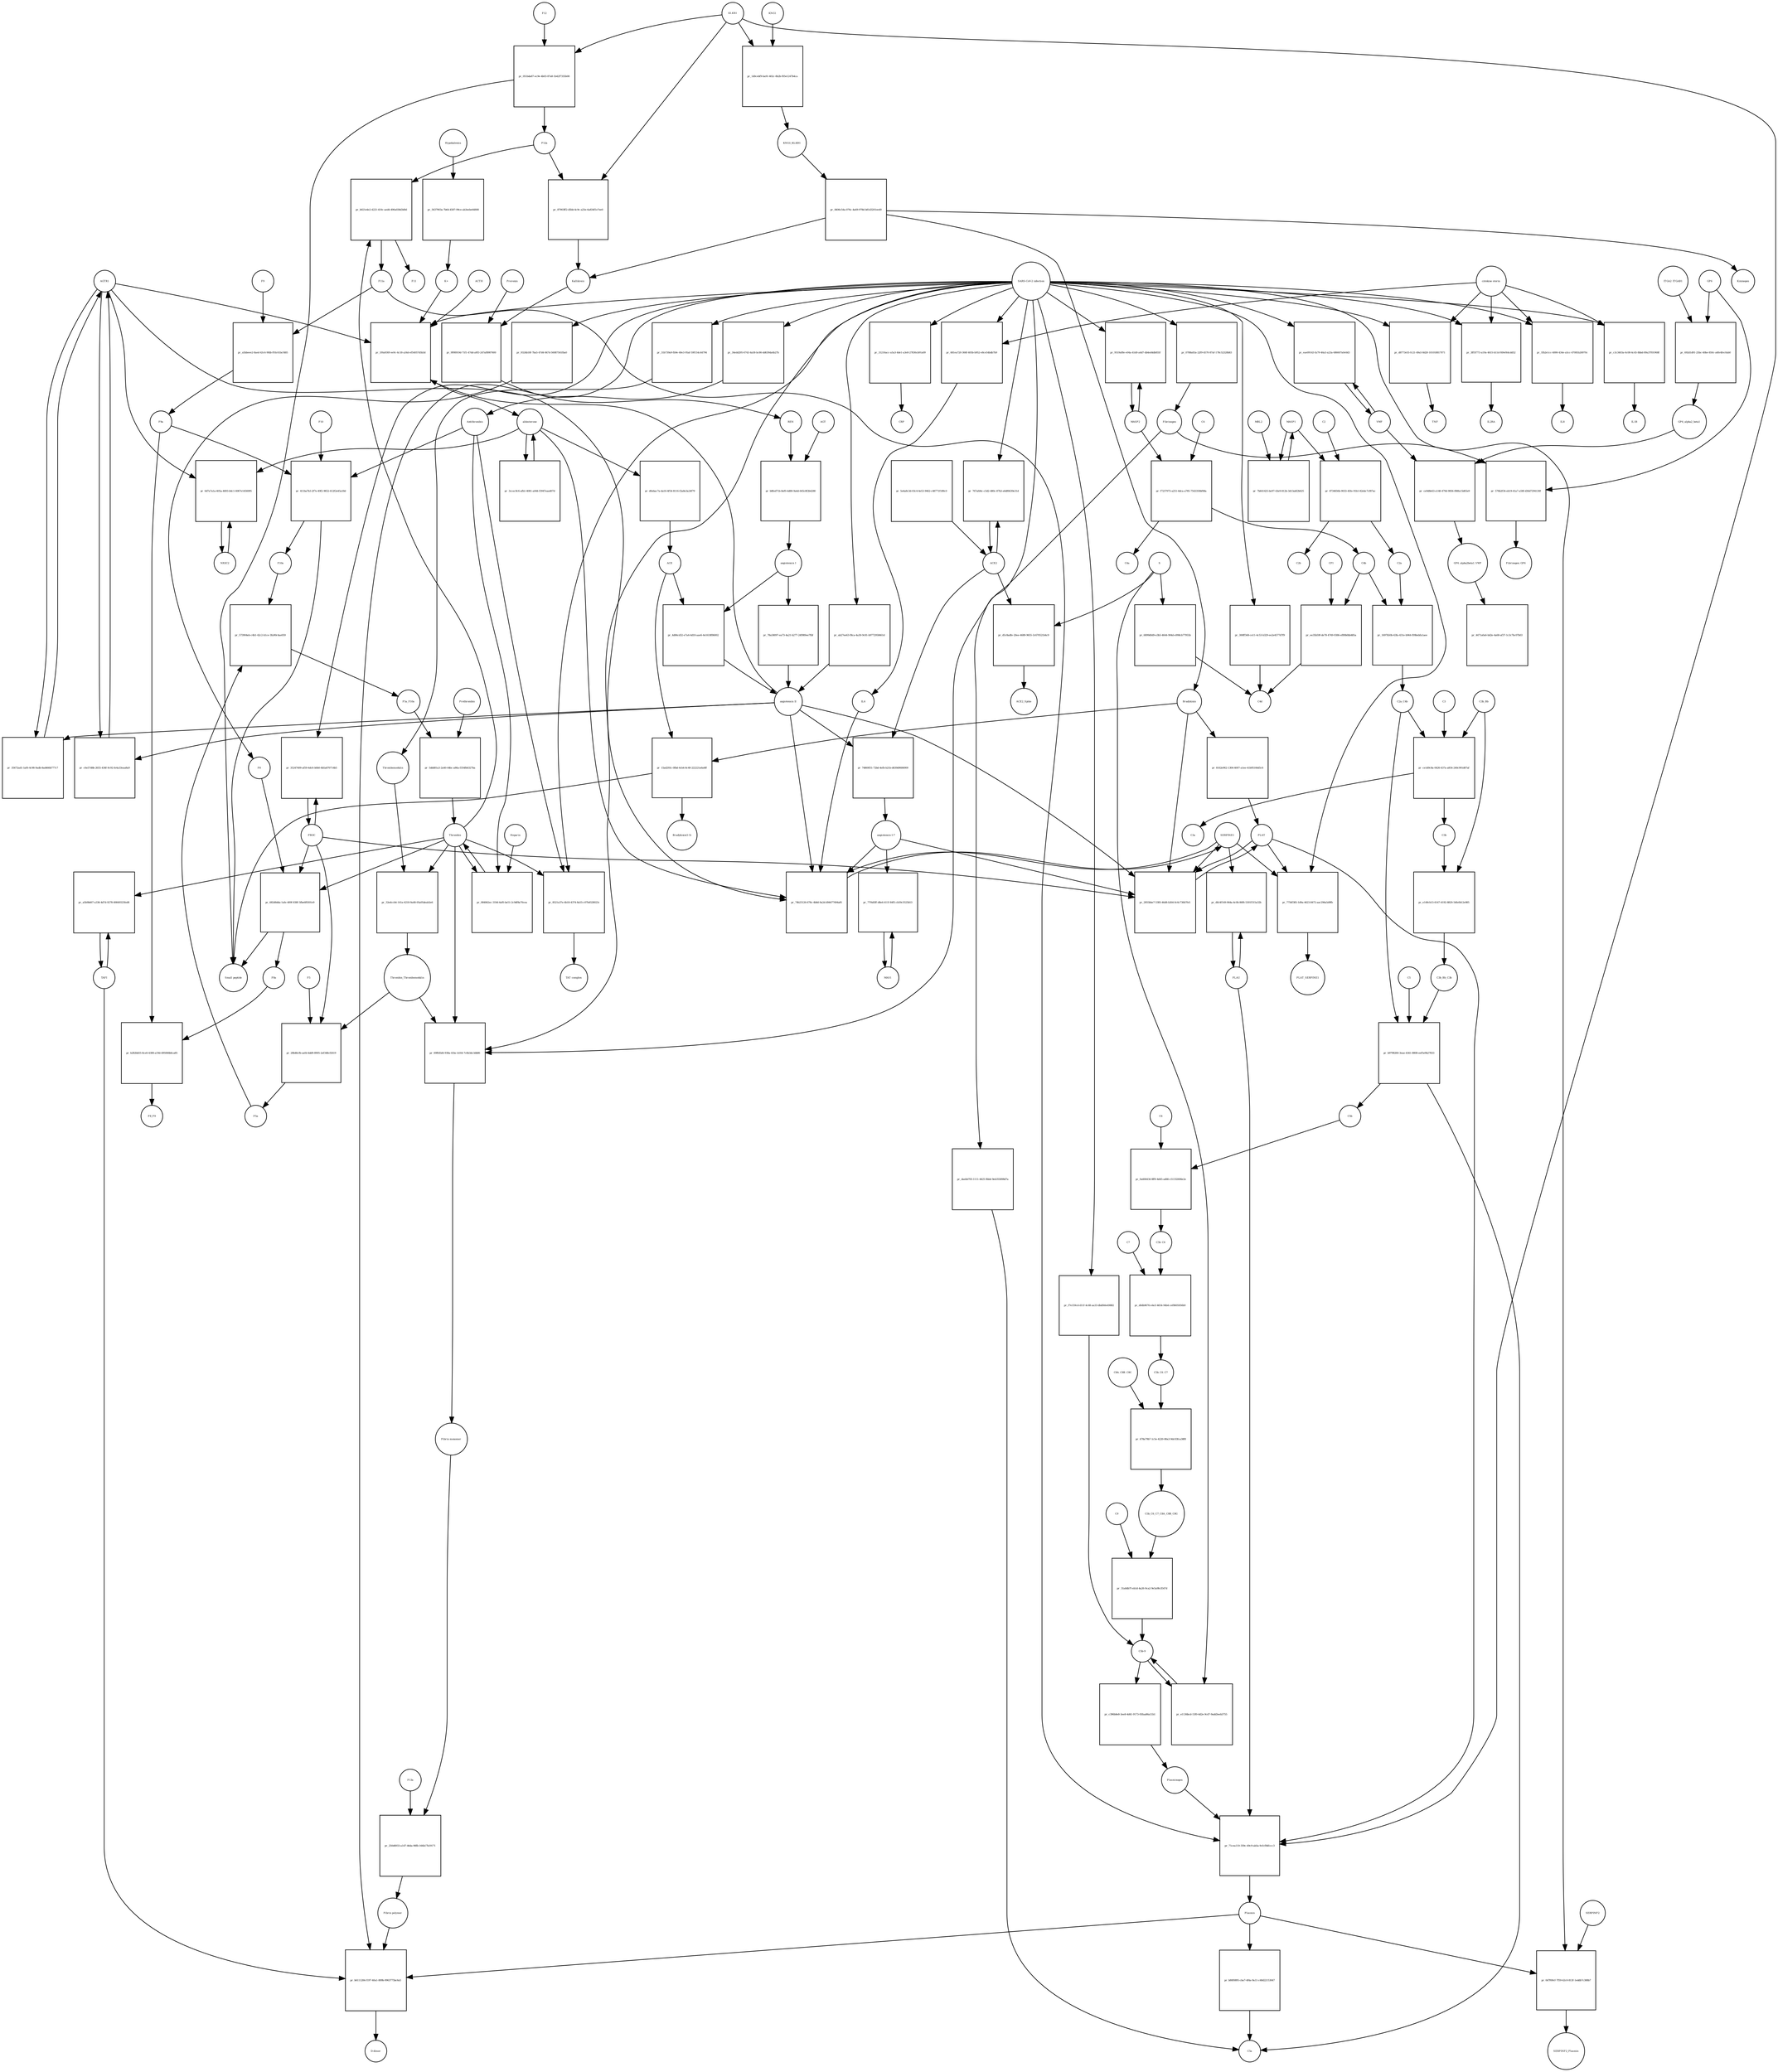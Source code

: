 strict digraph  {
F8 [annotation="urn_miriam_hgnc_3546|urn_miriam_taxonomy_9606", bipartite=0, cls=macromolecule, fontsize=4, label=F8, shape=circle];
"pr_682d8dda-1afe-409f-838f-5fbe6f8301e9" [annotation="", bipartite=1, cls=process, fontsize=4, label="pr_682d8dda-1afe-409f-838f-5fbe6f8301e9", shape=square];
"Small peptide" [annotation=urn_miriam_mesh_D010446, bipartite=0, cls=macromolecule, fontsize=4, label="Small peptide", shape=circle];
F8a [annotation="urn_miriam_hgnc.symbol_F8|urn_miriam_mesh_D015944|urn_miriam_taxonomy_9606", bipartite=0, cls=macromolecule, fontsize=4, label=F8a, shape=circle];
Thrombin [annotation="urn_miriam_hgnc_3535|urn_miriam_taxonomy_9606", bipartite=0, cls=macromolecule, fontsize=4, label=Thrombin, shape=circle];
PROC [annotation="urn_miriam_hgnc_9451|urn_miriam_taxonomy_9606", bipartite=0, cls=macromolecule, fontsize=4, label=PROC, shape=circle];
AGTR1 [annotation=urn_miriam_hgnc_336, bipartite=0, cls=macromolecule, fontsize=4, label=AGTR1, shape=circle];
"pr_35672ad1-1af0-4c98-9adb-8ad466b777c7" [annotation="", bipartite=1, cls=process, fontsize=4, label="pr_35672ad1-1af0-4c98-9adb-8ad466b777c7", shape=square];
"angiotensin II" [annotation="urn_miriam_obo.chebi_CHEBI%3A2718|urn_miriam_taxonomy_9606", bipartite=0, cls="simple chemical", fontsize=4, label="angiotensin II", shape=circle];
NR3C2 [annotation="", bipartite=0, cls=macromolecule, fontsize=4, label=NR3C2, shape=circle];
"pr_6d7a7a1a-405a-4693-b4c1-6067e1456095" [annotation="", bipartite=1, cls=process, fontsize=4, label="pr_6d7a7a1a-405a-4693-b4c1-6067e1456095", shape=square];
aldosterone [annotation="urn_miriam_obo.chebi_CHEBI%3A27584", bipartite=0, cls="simple chemical", fontsize=4, label=aldosterone, shape=circle];
"pr_3ccec9c6-afb1-4081-a044-f3947eaed07d" [annotation="", bipartite=1, cls=process, fontsize=4, label="pr_3ccec9c6-afb1-4081-a044-f3947eaed07d", shape=square];
SERPINE1 [annotation="", bipartite=0, cls=macromolecule, fontsize=4, label=SERPINE1, shape=circle];
"pr_74b25126-678c-4b8d-9a2d-d94477494af6" [annotation="", bipartite=1, cls=process, fontsize=4, label="pr_74b25126-678c-4b8d-9a2d-d94477494af6", shape=square];
"angiotensin I-7" [annotation="urn_miriam_obo.chebi_CHEBI%3A55438|urn_miriam_taxonomy_9606", bipartite=0, cls="simple chemical", fontsize=4, label="angiotensin I-7", shape=circle];
IL6 [annotation="urn_miriam_hgnc_6018|urn_miriam_taxonomy_9606", bipartite=0, cls=macromolecule, fontsize=4, label=IL6, shape=circle];
"pr_1f6a930f-ee9c-4c18-a34d-ef54057d5b3d" [annotation="", bipartite=1, cls=process, fontsize=4, label="pr_1f6a930f-ee9c-4c18-a34d-ef54057d5b3d", shape=square];
"SARS-CoV-2 infection" [annotation="urn_miriam_taxonomy_2697049|urn_miriam_mesh_D012327", bipartite=0, cls=phenotype, fontsize=4, label="SARS-CoV-2 infection", shape=circle];
"K+" [annotation="urn_miriam_obo.chebi_CHEBI%3A29103", bipartite=0, cls="simple chemical", fontsize=4, label="K+", shape=circle];
ACTH [annotation=urn_miriam_hgnc_9201, bipartite=0, cls="simple chemical", fontsize=4, label=ACTH, shape=circle];
"pr_ab27ee63-f8ca-4a30-9c81-b9772958461d" [annotation="", bipartite=1, cls=process, fontsize=4, label="pr_ab27ee63-f8ca-4a30-9c81-b9772958461d", shape=square];
Bradykinin [annotation="urn_miriam_obo.chebi_CHEBI%3A3165|urn_miriam_taxonomy_9606", bipartite=0, cls=macromolecule, fontsize=4, label=Bradykinin, shape=circle];
"pr_15ad293c-0fbd-4cb4-8c49-222221a6a4ff" [annotation="", bipartite=1, cls=process, fontsize=4, label="pr_15ad293c-0fbd-4cb4-8c49-222221a6a4ff", shape=square];
"Bradykinin(1-5)" [annotation="urn_miriam_mesh_C079000|urn_miriam_taxonomy_9606", bipartite=0, cls=macromolecule, fontsize=4, label="Bradykinin(1-5)", shape=circle];
ACE [annotation="urn_miriam_hgnc_2707|urn_miriam_taxonomy_9606", bipartite=0, cls=macromolecule, fontsize=4, label=ACE, shape=circle];
"pr_8162e962-1304-4007-a1ee-41b95166d5c6" [annotation="", bipartite=1, cls=process, fontsize=4, label="pr_8162e962-1304-4007-a1ee-41b95166d5c6", shape=square];
PLAT [annotation="urn_miriam_hgnc_9051|urn_miriam_taxonomy_9606", bipartite=0, cls=macromolecule, fontsize=4, label=PLAT, shape=circle];
"pr_c6e57d8b-2655-436f-9c92-fe4a33eaa8a9" [annotation="", bipartite=1, cls=process, fontsize=4, label="pr_c6e57d8b-2655-436f-9c92-fe4a33eaa8a9", shape=square];
MAS1 [annotation="", bipartite=0, cls=macromolecule, fontsize=4, label=MAS1, shape=circle];
"pr_77f4d5ff-d8e6-411f-84f5-cb59c5525b53" [annotation="", bipartite=1, cls=process, fontsize=4, label="pr_77f4d5ff-d8e6-411f-84f5-cb59c5525b53", shape=square];
Fibrinogen [annotation="urn_miriam_pubmed_19296670|urn_miriam_obo.go_GO%3A0005577|urn_miriam_hgnc_3661|urn_miriam_hgnc_3662|urn_miriam_hgnc_3694|urn_miriam_taxonomy_9606", bipartite=0, cls=complex, fontsize=4, label=Fibrinogen, shape=circle];
"pr_576b2f34-eb19-41a7-a58f-d36d7294130f" [annotation="", bipartite=1, cls=process, fontsize=4, label="pr_576b2f34-eb19-41a7-a58f-d36d7294130f", shape=square];
GP6 [annotation="urn_miriam_hgnc_HGNC%3A14388|urn_miriam_taxonomy_9606", bipartite=0, cls=macromolecule, fontsize=4, label=GP6, shape=circle];
Fibrinogen_GP6 [annotation="urn_miriam_pubmed_19296670|urn_miriam_obo.go_GO%3A0005577|urn_miriam_hgnc_HGNC%3A14388|urn_miriam_taxonomy_9606", bipartite=0, cls=complex, fontsize=4, label=Fibrinogen_GP6, shape=circle];
GP6_alpha2_beta1 [annotation="urn_miriam_pubmed_25051961|urn_miriam_taxonomy_10090|urn_miriam_hgnc_14338|urn_miriam_hgnc_6137|urn_miriam_hgnc_6153", bipartite=0, cls=complex, fontsize=4, label=GP6_alpha2_beta1, shape=circle];
"pr_ce9d8e63-e148-479d-9856-f88fa15d65e9" [annotation="", bipartite=1, cls=process, fontsize=4, label="pr_ce9d8e63-e148-479d-9856-f88fa15d65e9", shape=square];
VWF [annotation="urn_miriam_hgnc_12726|urn_miriam_taxonomy_9606", bipartite=0, cls=macromolecule, fontsize=4, label=VWF, shape=circle];
GP6_alpha2beta1_VWF [annotation="urn_miriam_pubmed_25051961|urn_miriam_taxonomy_10090|urn_miriam_hgnc_14338|urn_miriam_hgnc_6137|urn_miriam_hgnc_6153|urn_miriam_hgnc_12726", bipartite=0, cls=complex, fontsize=4, label=GP6_alpha2beta1_VWF, shape=circle];
"pr_692d1d91-25bc-40be-850c-a6fe4fec0ab0" [annotation="", bipartite=1, cls=process, fontsize=4, label="pr_692d1d91-25bc-40be-850c-a6fe4fec0ab0", shape=square];
ITGA2_ITGAB1 [annotation="urn_miriam_intact_EBI-16428357|urn_miriam_hgnc_6137|urn_miriam_hgnc_6153|urn_miriam_taxonomy_9606", bipartite=0, cls=complex, fontsize=4, label=ITGA2_ITGAB1, shape=circle];
"pr_4471a0a6-bd2e-4a68-af37-1c3c7bc07b03" [annotation="", bipartite=1, cls="omitted process", fontsize=4, label="pr_4471a0a6-bd2e-4a68-af37-1c3c7bc07b03", shape=square];
"Fibrin polymer" [annotation="urn_miriam_mesh_C465961|urn_miriam_taxonomy_9606", bipartite=0, cls=macromolecule, fontsize=4, label="Fibrin polymer", shape=circle];
"pr_b6111284-f197-40a1-809b-9963775bc6a5" [annotation="", bipartite=1, cls=process, fontsize=4, label="pr_b6111284-f197-40a1-809b-9963775bc6a5", shape=square];
"D-dimer" [annotation="urn_miriam_pubmed_19008457|urn_miriam_mesh_C036309|urn_miriam_taxonomy_9606", bipartite=0, cls=macromolecule, fontsize=4, label="D-dimer", shape=circle];
Plasmin [annotation="urn_miriam_hgnc.symbol_PLG|urn_miriam_mesh_D005341|urn_miriam_brenda_3.4.21.7|urn_miriam_taxonomy_9606", bipartite=0, cls=macromolecule, fontsize=4, label=Plasmin, shape=circle];
TAFI [annotation="urn_miriam_hgnc_1546|urn_miriam_taxonomy_9606", bipartite=0, cls=macromolecule, fontsize=4, label=TAFI, shape=circle];
"Fibrin monomer" [annotation="urn_miriam_mesh_C011468|urn_miriam_taxonomy_9606", bipartite=0, cls=macromolecule, fontsize=4, label="Fibrin monomer", shape=circle];
"pr_250d6933-a147-46da-98fb-166b17b19171" [annotation="", bipartite=1, cls=process, fontsize=4, label="pr_250d6933-a147-46da-98fb-166b17b19171", shape=square];
F13a [annotation="urn_miriam_hgnc.symbol_F13|urn_miriam_mesh_D026122|urn_miriam_brenda_2.3.2.13|urn_miriam_taxonomy_9606", bipartite=0, cls=macromolecule, fontsize=4, label=F13a, shape=circle];
"pr_d8773e55-fc21-49a5-8d20-101018817071" [annotation="", bipartite=1, cls=process, fontsize=4, label="pr_d8773e55-fc21-49a5-8d20-101018817071", shape=square];
TNF [annotation="urn_miriam_hgnc_11892|urn_miriam_taxonomy_9606", bipartite=0, cls=macromolecule, fontsize=4, label=TNF, shape=circle];
"cytokine storm" [annotation="urn_miriam_pubmed_2504360|urn_miriam_taxonomy_9606", bipartite=0, cls=phenotype, fontsize=4, label="cytokine storm", shape=circle];
"pr_b80f0895-cba7-4f4a-9a11-c48d22153047" [annotation="", bipartite=1, cls=process, fontsize=4, label="pr_b80f0895-cba7-4f4a-9a11-c48d22153047", shape=square];
C5a [annotation="urn_miriam_hgnc.symbol_C5|urn_miriam_mesh_D015936|urn_miriam_taxonomy_9606", bipartite=0, cls=macromolecule, fontsize=4, label=C5a, shape=circle];
"pr_c396b8e8-3ee8-4d41-9173-05faa86a11b1" [annotation="", bipartite=1, cls=process, fontsize=4, label="pr_c396b8e8-3ee8-4d41-9173-05faa86a11b1", shape=square];
Plasminogen [annotation="urn_miriam_hgnc_9071|urn_miriam_taxonomy_9606", bipartite=0, cls=macromolecule, fontsize=4, label=Plasminogen, shape=circle];
"C5b-9" [annotation="urn_miriam_obo.go_GO%3A0005579|urn_miriam_mesh_D015938|urn_miriam_mesh_D050776|urn_miriam_hgnc_1339|urn_miriam_hgnc_1346|urn_miriam_hgnc_1352|urn_miriam_hgnc_1353|urn_miriam_hgnc_1354|urn_miriam_hgnc_1358|urn_miriam_taxonomy_9606", bipartite=0, cls=complex, fontsize=4, label="C5b-9", shape=circle];
C2 [annotation="urn_miriam_hgnc_1248|urn_miriam_taxonomy_9606", bipartite=0, cls=macromolecule, fontsize=4, label=C2, shape=circle];
"pr_8734656b-9033-45fe-91b1-82ebc7cf87ac" [annotation="", bipartite=1, cls=process, fontsize=4, label="pr_8734656b-9033-45fe-91b1-82ebc7cf87ac", shape=square];
C2a [annotation="urn_miriam_hgnc.symbol_C2|urn_miriam_mesh_D050678|urn_miriam_taxonomy_9606", bipartite=0, cls=macromolecule, fontsize=4, label=C2a, shape=circle];
C2b [annotation="urn_miriam_hgnc.symbol_C2|urn_miriam_mesh_D050679|urn_miriam_taxonomy_9606", bipartite=0, cls=macromolecule, fontsize=4, label=C2b, shape=circle];
MASP1 [annotation="urn_miriam_hgnc_6901|urn_miriam_taxonomy_9606", bipartite=0, cls=macromolecule, fontsize=4, label=MASP1, shape=circle];
"pr_3ff5f773-a19a-4615-b11d-f49ef44cdd52" [annotation="", bipartite=1, cls=process, fontsize=4, label="pr_3ff5f773-a19a-4615-b11d-f49ef44cdd52", shape=square];
IL2RA [annotation="urn_miriam_hgnc_6008|urn_miriam_taxonomy_9606", bipartite=0, cls=macromolecule, fontsize=4, label=IL2RA, shape=circle];
"pr_1fb2e1cc-4006-434e-a5cc-47081b26970c" [annotation="", bipartite=1, cls=process, fontsize=4, label="pr_1fb2e1cc-4006-434e-a5cc-47081b26970c", shape=square];
IL8 [annotation="urn_miriam_hgnc_6025|urn_miriam_taxonomy_9606", bipartite=0, cls=macromolecule, fontsize=4, label=IL8, shape=circle];
"pr_daebb705-1111-4425-9bb4-9eb355898d7a" [annotation="", bipartite=1, cls=process, fontsize=4, label="pr_daebb705-1111-4425-9bb4-9eb355898d7a", shape=square];
"pr_681ea720-366f-405b-b952-e8ce54bdb7b9" [annotation="", bipartite=1, cls=process, fontsize=4, label="pr_681ea720-366f-405b-b952-e8ce54bdb7b9", shape=square];
"pr_c3c3403a-6c08-4c45-8bbd-89a37f01968f" [annotation="", bipartite=1, cls=process, fontsize=4, label="pr_c3c3403a-6c08-4c45-8bbd-89a37f01968f", shape=square];
IL1B [annotation="urn_miriam_hgnc_5992|urn_miriam_taxonomy_9606", bipartite=0, cls=macromolecule, fontsize=4, label=IL1B, shape=circle];
Prorenin [annotation="urn_miriam_hgnc_9958|urn_miriam_taxonomy_9606", bipartite=0, cls=macromolecule, fontsize=4, label=Prorenin, shape=circle];
"pr_9f98919d-71f1-47dd-a9f3-247af8987600" [annotation="", bipartite=1, cls=process, fontsize=4, label="pr_9f98919d-71f1-47dd-a9f3-247af8987600", shape=square];
REN [annotation="urn_miriam_hgnc.symbol_REN|urn_miriam_taxonomy_9606", bipartite=0, cls=macromolecule, fontsize=4, label=REN, shape=circle];
Kallikrein [annotation="urn_miriam_hgnc.symbol_KLKB1|urn_miriam_mesh_D020842|urn_miriam_brenda_3.4.21.34|urn_miriam_taxonomy_9606", bipartite=0, cls=macromolecule, fontsize=4, label=Kallikrein, shape=circle];
KLKB1 [annotation="urn_miriam_hgnc_6371|urn_miriam_taxonomy_9606", bipartite=0, cls=macromolecule, fontsize=4, label=KLKB1, shape=circle];
"pr_87903ff2-d5bb-4c9c-a25e-6a834f1e7ee0" [annotation="", bipartite=1, cls=process, fontsize=4, label="pr_87903ff2-d5bb-4c9c-a25e-6a834f1e7ee0", shape=square];
F12a [annotation="urn_miriam_hgnc.symbol_F12|urn_miriam_mesh_D015956|urn_miriam_brenda_3.4.21.38|urn_miriam_taxonomy_9606", bipartite=0, cls=macromolecule, fontsize=4, label=F12a, shape=circle];
"pr_31b739a9-fb9e-40e3-95af-59f154c44794" [annotation="", bipartite=1, cls=process, fontsize=4, label="pr_31b739a9-fb9e-40e3-95af-59f154c44794", shape=square];
Thrombomodulin [annotation="urn_miriam_hgnc_11784|urn_miriam_taxonomy_9606", bipartite=0, cls=macromolecule, fontsize=4, label=Thrombomodulin, shape=circle];
"pr_0d7f69cf-7f59-42c0-813f-1eddb7c388b7" [annotation="", bipartite=1, cls=process, fontsize=4, label="pr_0d7f69cf-7f59-42c0-813f-1eddb7c388b7", shape=square];
SERPINF2 [annotation="urn_miriam_hgnc_9075|urn_miriam_taxonomy_9606", bipartite=0, cls=macromolecule, fontsize=4, label=SERPINF2, shape=circle];
SERPINF2_Plasmin [annotation="urn_miriam_pubmed_2437112|urn_miriam_biogrid_314240|urn_miriam_hgnc_9075|urn_miriam_mesh_D005341|urn_miriam_taxonomy_9606", bipartite=0, cls=complex, fontsize=4, label=SERPINF2_Plasmin, shape=circle];
"pr_300ff568-ce11-4c53-b329-ee2e4577d7f9" [annotation="", bipartite=1, cls=process, fontsize=4, label="pr_300ff568-ce11-4c53-b329-ee2e4577d7f9", shape=square];
C4d [annotation="urn_miriam_hgnc.symbol_C4b|urn_miriam_mesh_C032261|urn_miriam_taxonomy_9606", bipartite=0, cls=macromolecule, fontsize=4, label=C4d, shape=circle];
"pr_f7e159cd-d11f-4c68-aa33-dbdf46e49882" [annotation="", bipartite=1, cls=process, fontsize=4, label="pr_f7e159cd-d11f-4c68-aa33-dbdf46e49882", shape=square];
"pr_35247409-af59-4dc6-b0b0-4b5a870714b5" [annotation="", bipartite=1, cls=process, fontsize=4, label="pr_35247409-af59-4dc6-b0b0-4b5a870714b5", shape=square];
"pr_eae09143-fa79-46a3-a23a-686607a0e0d3" [annotation="", bipartite=1, cls=process, fontsize=4, label="pr_eae09143-fa79-46a3-a23a-686607a0e0d3", shape=square];
"pr_31216acc-a5a3-4de1-a3e8-27836cb91a09" [annotation="", bipartite=1, cls=process, fontsize=4, label="pr_31216acc-a5a3-4de1-a3e8-27836cb91a09", shape=square];
CRP [annotation="urn_miriam_hgnc_2367|urn_miriam_taxonomy_9606", bipartite=0, cls=macromolecule, fontsize=4, label=CRP, shape=circle];
"pr_e1136bcd-15f0-4d2e-9cd7-9add3eeb3755" [annotation="", bipartite=1, cls=process, fontsize=4, label="pr_e1136bcd-15f0-4d2e-9cd7-9add3eeb3755", shape=square];
S [annotation="urn_miriam_uniprot_P0DTC2|urn_miriam_uniprot_P59594|urn_miriam_taxonomy_2697049", bipartite=0, cls=macromolecule, fontsize=4, label=S, shape=circle];
"pr_6899d0d9-e3b5-4644-904d-e998cb77955b" [annotation="", bipartite=1, cls=process, fontsize=4, label="pr_6899d0d9-e3b5-4644-904d-e998cb77955b", shape=square];
"pr_74869f31-72bd-4efb-b21b-d839d9684909" [annotation="", bipartite=1, cls=process, fontsize=4, label="pr_74869f31-72bd-4efb-b21b-d839d9684909", shape=square];
ACE2 [annotation="urn_miriam_hgnc_13557|urn_miriam_taxonomy_9606", bipartite=0, cls=macromolecule, fontsize=4, label=ACE2, shape=circle];
"pr_5e4a8c3d-03c4-4e53-9462-c48771f189c0" [annotation="", bipartite=1, cls=process, fontsize=4, label="pr_5e4a8c3d-03c4-4e53-9462-c48771f189c0", shape=square];
"pr_d5c8adfe-20ee-4689-9655-3c670521b4c9" [annotation="", bipartite=1, cls=process, fontsize=4, label="pr_d5c8adfe-20ee-4689-9655-3c670521b4c9", shape=square];
ACE2_Spike [annotation="urn_miriam_pdb_6CS2|urn_miriam_hgnc_13557|urn_miriam_uniprot_P0DTC2|urn_miriam_taxonomy_9606|urn_miriam_taxonomy_2697049", bipartite=0, cls=complex, fontsize=4, label=ACE2_Spike, shape=circle];
"pr_767afd4c-c5d2-480c-87b3-e6df6639e31d" [annotation="", bipartite=1, cls=process, fontsize=4, label="pr_767afd4c-c5d2-480c-87b3-e6df6639e31d", shape=square];
"pr_34edd295-6743-4a58-bc86-dd639da4b27b" [annotation="", bipartite=1, cls=process, fontsize=4, label="pr_34edd295-6743-4a58-bc86-dd639da4b27b", shape=square];
Antithrombin [annotation="urn_miriam_hgnc_775|urn_miriam_taxonomy_9606", bipartite=0, cls=macromolecule, fontsize=4, label=Antithrombin, shape=circle];
"pr_9324b18f-7ba5-47d4-847d-56087561fba0" [annotation="", bipartite=1, cls=process, fontsize=4, label="pr_9324b18f-7ba5-47d4-847d-56087561fba0", shape=square];
C4b [annotation="urn_miriam_hgnc_1324|urn_miriam_taxonomy_9606", bipartite=0, cls=macromolecule, fontsize=4, label=C4b, shape=circle];
"pr_ee35b59f-de78-4749-9386-ef89b0bb485a" [annotation="", bipartite=1, cls=process, fontsize=4, label="pr_ee35b59f-de78-4749-9386-ef89b0bb485a", shape=square];
CFI [annotation="urn_miriam_hgnc_2771|urn_miriam_taxonomy_9606", bipartite=0, cls=macromolecule, fontsize=4, label=CFI, shape=circle];
C3b [annotation="urn_miriam_hgnc.symbol_C3|urn_miriam_mesh_D003179|urn_miriam_taxonomy_9606", bipartite=0, cls=macromolecule, fontsize=4, label=C3b, shape=circle];
"pr_e149cb13-6147-4192-8820-54fe0b12e985" [annotation="", bipartite=1, cls=process, fontsize=4, label="pr_e149cb13-6147-4192-8820-54fe0b12e985", shape=square];
C3b_Bb [annotation="urn_miriam_pubmed_12440962|urn_miriam_brenda_3.4.21.47|urn_miriam_mesh_D051561|urn_miriam_mesh_D003179|urn_miriam_hgnc_1037|urn_miriam_taxonomy_9606", bipartite=0, cls=complex, fontsize=4, label=C3b_Bb, shape=circle];
C3b_Bb_C3b [annotation="urn_miriam_pubmed_12440962|urn_miriam_brenda_34.4.21.47|urn_miriam_mesh_D051566|urn_miriam_mesh_D003179|urn_miriam_hgnc_1037|urn_miriam_taxonomy_9606", bipartite=0, cls=complex, fontsize=4, label=C3b_Bb_C3b, shape=circle];
"pr_1697b50b-43fa-431e-b944-f09bebfa1aee" [annotation="", bipartite=1, cls=process, fontsize=4, label="pr_1697b50b-43fa-431e-b944-f09bebfa1aee", shape=square];
C2a_C4b [annotation="urn_miriam_mesh_D051574|urn_miriam_brenda_3.4.21.43|urn_miriam_mesh_D050678|urn_miriam_hgnc_1324|urn_miriam_taxonomy_9606", bipartite=0, cls=complex, fontsize=4, label=C2a_C4b, shape=circle];
C4 [annotation="urn_miriam_mesh_D00318|urn_miriam_taxonomy_9606", bipartite=0, cls=macromolecule, fontsize=4, label=C4, shape=circle];
"pr_f7237973-a251-4dca-a785-7543350bf08a" [annotation="", bipartite=1, cls=process, fontsize=4, label="pr_f7237973-a251-4dca-a785-7543350bf08a", shape=square];
C4a [annotation="urn_miriam_hgnc_1323|urn_miriam_taxonomy_9606", bipartite=0, cls=macromolecule, fontsize=4, label=C4a, shape=circle];
MASP2 [annotation="urn_miriam_hgnc_6902|urn_miriam_taxonomy_9606", bipartite=0, cls=macromolecule, fontsize=4, label=MASP2, shape=circle];
"pr_7b641425-be97-43e9-812b-3d13abf2b025" [annotation="", bipartite=1, cls=process, fontsize=4, label="pr_7b641425-be97-43e9-812b-3d13abf2b025", shape=square];
MBL2 [annotation="urn_miriam_hgnc_6902|urn_miriam_taxonomy_9606", bipartite=0, cls=macromolecule, fontsize=4, label=MBL2, shape=circle];
"pr_9519af8e-e04a-41d0-a4d7-db4ed4db855f" [annotation="", bipartite=1, cls=process, fontsize=4, label="pr_9519af8e-e04a-41d0-a4d7-db4ed4db855f", shape=square];
PLAU [annotation="urn_miriam_hgnc_9052|urn_miriam_taxonomy_9606", bipartite=0, cls=macromolecule, fontsize=4, label=PLAU, shape=circle];
"pr_db14f149-964a-4c0b-86f6-5301f315a32b" [annotation="", bipartite=1, cls=process, fontsize=4, label="pr_db14f149-964a-4c0b-86f6-5301f315a32b", shape=square];
C5b_C6_C7_C8A_C8B_C8G [annotation="urn_miriam_pubmed_28630159|urn_miriam_mesh_C042295|urn_miriam_mesh_D050776|urn_miriam_hgnc_1339|urn_miriam_hgnc_1352|urn_miriam_hgnc_1353|urn_miriam_hgnc_1354|urn_miriam_taxonomy_9606", bipartite=0, cls=complex, fontsize=4, label=C5b_C6_C7_C8A_C8B_C8G, shape=circle];
"pr_31a8db7f-eb1d-4a26-9ca2-9e5a9fe3547d" [annotation="", bipartite=1, cls=process, fontsize=4, label="pr_31a8db7f-eb1d-4a26-9ca2-9e5a9fe3547d", shape=square];
C9 [annotation="urn_miriam_hgnc_1358|urn_miriam_taxonomy_9606", bipartite=0, cls=macromolecule, fontsize=4, label=C9, shape=circle];
C5b_C6_C7 [annotation="urn_miriam_pubmed_28630159|urn_miriam_mesh_C037453|urn_miriam_mesh_D050776|urn_miriam_hgnc_1339|urn_miriam_hgnc_1346|urn_miriam_taxonomy_9606", bipartite=0, cls=complex, fontsize=4, label=C5b_C6_C7, shape=circle];
"pr_478a79b7-1c5e-4220-80a3-9dc03fca38f8" [annotation="", bipartite=1, cls=process, fontsize=4, label="pr_478a79b7-1c5e-4220-80a3-9dc03fca38f8", shape=square];
C8A_C8B_C8G [annotation="urn_miriam_mesh_D003185|urn_miriam_hgnc_1353|urn_miriam_hgnc_1352|urn_miriam_hgnc_1354|urn_miriam_taxonomy_9606", bipartite=0, cls=complex, fontsize=4, label=C8A_C8B_C8G, shape=circle];
C5b_C6 [annotation="urn_miriam_mesh_C050974|urn_miriam_mesh_D050776|urn_miriam_hgnc_1339|urn_miriam_taxonomy_9606", bipartite=0, cls=complex, fontsize=4, label=C5b_C6, shape=circle];
"pr_d0db9676-e4e3-4654-94b4-cef8605056b9" [annotation="", bipartite=1, cls=process, fontsize=4, label="pr_d0db9676-e4e3-4654-94b4-cef8605056b9", shape=square];
C7 [annotation="urn_miriam_hgnc_HGNC%3A1346|urn_miriam_taxonomy_9606", bipartite=0, cls=macromolecule, fontsize=4, label=C7, shape=circle];
C5b [annotation="urn_miriam_hgnc.symbol_C5|urn_miriam_mesh_D050776|urn_miriam_taxonomy_9606", bipartite=0, cls=macromolecule, fontsize=4, label=C5b, shape=circle];
"pr_0a606434-8ff0-4d45-ad66-c51332606e2e" [annotation="", bipartite=1, cls=process, fontsize=4, label="pr_0a606434-8ff0-4d45-ad66-c51332606e2e", shape=square];
C6 [annotation="urn_miriam_hgnc_1339|urn_miriam_taxonomy_9606", bipartite=0, cls=macromolecule, fontsize=4, label=C6, shape=circle];
C5 [annotation="urn_miriam_hgnc_1331|urn_miriam_taxonomy_9606", bipartite=0, cls=macromolecule, fontsize=4, label=C5, shape=circle];
"pr_b9798260-3eae-4341-8808-eef5e9b27833" [annotation="", bipartite=1, cls=process, fontsize=4, label="pr_b9798260-3eae-4341-8808-eef5e9b27833", shape=square];
C3 [annotation="urn_miriam_hgnc_1318|urn_miriam_taxonomy_9606", bipartite=0, cls=macromolecule, fontsize=4, label=C3, shape=circle];
"pr_ce1d9c8a-0426-437a-a854-240c901d87af" [annotation="", bipartite=1, cls=process, fontsize=4, label="pr_ce1d9c8a-0426-437a-a854-240c901d87af", shape=square];
C3a [annotation="urn_miriam_hgnc.symbol_C3|urn_miriam_mesh_D015926|urn_miriam_taxonomy_9606", bipartite=0, cls=macromolecule, fontsize=4, label=C3a, shape=circle];
"pr_32edccb4-141a-4218-9a48-05a05deab2e6" [annotation="", bipartite=1, cls=process, fontsize=4, label="pr_32edccb4-141a-4218-9a48-05a05deab2e6", shape=square];
Thrombin_Thrombomodulin [annotation="urn_miriam_pubmed_6282863|urn_miriam_taxonomy_9986|urn_miriam_biogrid_283352|urn_miriam_mesh_D013917|urn_miriam_hgnc_11784", bipartite=0, cls=complex, fontsize=4, label=Thrombin_Thrombomodulin, shape=circle];
"pr_69ffd5d4-938a-41bc-b164-7c6b3dc3db86" [annotation="", bipartite=1, cls=process, fontsize=4, label="pr_69ffd5d4-938a-41bc-b164-7c6b3dc3db86", shape=square];
KNG1_KLKB1 [annotation="urn_miriam_pubmed_17598838|urn_miriam_intact_EBI-10087151|urn_miriam_hgnc_6371|urn_miriam_hgnc_6383|urn_miriam_taxonomy_9606", bipartite=0, cls=complex, fontsize=4, label=KNG1_KLKB1, shape=circle];
"pr_8406c54a-076c-4a69-978d-b81d3201ee49" [annotation="", bipartite=1, cls=process, fontsize=4, label="pr_8406c54a-076c-4a69-978d-b81d3201ee49", shape=square];
Kininogen [annotation="urn_miriam_hgnc.symbol_KNG1|urn_miriam_mesh_D019679|urn_miriam_taxonomy_9606", bipartite=0, cls=macromolecule, fontsize=4, label=Kininogen, shape=circle];
"pr_0788a83a-22f9-4570-87af-178c52328b83" [annotation="", bipartite=1, cls=process, fontsize=4, label="pr_0788a83a-22f9-4570-87af-178c52328b83", shape=square];
"angiotensin I" [annotation="urn_miriam_obo.chebi_CHEBI%3A2718|urn_miriam_taxonomy_9606", bipartite=0, cls="simple chemical", fontsize=4, label="angiotensin I", shape=circle];
"pr_78a58097-ea73-4a21-b277-24f989ee7fbf" [annotation="", bipartite=1, cls=process, fontsize=4, label="pr_78a58097-ea73-4a21-b277-24f989ee7fbf", shape=square];
"pr_7756f385-1d9a-4623-8472-aac296a5d9fb" [annotation="", bipartite=1, cls=process, fontsize=4, label="pr_7756f385-1d9a-4623-8472-aac296a5d9fb", shape=square];
PLAT_SERPINE1 [annotation="urn_miriam_pubmed_22449964|urn_miriam_intact_EBI-7800882|urn_miriam_hgnc_9051|urn_miriam_hgnc_8593|urn_miriam_taxonomy_9606", bipartite=0, cls=complex, fontsize=4, label=PLAT_SERPINE1, shape=circle];
"pr_a5b9b667-a336-4d7d-9278-49849325fed8" [annotation="", bipartite=1, cls=process, fontsize=4, label="pr_a5b9b667-a336-4d7d-9278-49849325fed8", shape=square];
"pr_2855bbe7-5385-46d8-b264-0c6c736b7fe5" [annotation="", bipartite=1, cls=process, fontsize=4, label="pr_2855bbe7-5385-46d8-b264-0c6c736b7fe5", shape=square];
"pr_8521a37e-4b18-4374-8a55-c07b4528023c" [annotation="", bipartite=1, cls=process, fontsize=4, label="pr_8521a37e-4b18-4374-8a55-c07b4528023c", shape=square];
"TAT complex" [annotation="urn_miriam_pubmed_22930518|urn_miriam_mesh_C046193|urn_miriam_mesh_D013917|urn_miriam_hgnc_775|urn_miriam_taxonomy_9606", bipartite=0, cls=complex, fontsize=4, label="TAT complex", shape=circle];
"pr_71cea110-359c-49c9-ab5a-9cfcf84fccc3" [annotation="", bipartite=1, cls=process, fontsize=4, label="pr_71cea110-359c-49c9-ab5a-9cfcf84fccc3", shape=square];
F11a [annotation="urn_miriam_hgnc.symbol_F11|urn_miriam_mesh_D015945|urn_miriam_brenda_3.4.21.27|urn_miriam_taxonomy_9606", bipartite=0, cls=macromolecule, fontsize=4, label=F11a, shape=circle];
"pr_084842ec-319d-4af0-be51-2c9df8a70cea" [annotation="", bipartite=1, cls=process, fontsize=4, label="pr_084842ec-319d-4af0-be51-2c9df8a70cea", shape=square];
Heparin [annotation="urn_miriam_pubmed_708377|urn_miriam_obo.chebi_CHEBI%3A28304|urn_miriam_taxonomy_9606", bipartite=0, cls="simple chemical", fontsize=4, label=Heparin, shape=circle];
Prothrombin [annotation="urn_miriam_hgnc_3535|urn_miriam_taxonomy_9606", bipartite=0, cls=macromolecule, fontsize=4, label=Prothrombin, shape=circle];
"pr_5ddd81a3-2a40-44bc-a86a-f354fb6327ba" [annotation="", bipartite=1, cls=process, fontsize=4, label="pr_5ddd81a3-2a40-44bc-a86a-f354fb6327ba", shape=square];
F5a_F10a [annotation="urn_miriam_pubmed_2303476|urn_miriam_mesh_C022475|urn_miriam_mesh_D15943|urn_miriam_mesh_D015951|urn_miriam_taxonomy_9606", bipartite=0, cls=complex, fontsize=4, label=F5a_F10a, shape=circle];
F10a [annotation="urn_miriam_hgnc.symbol_F10|urn_miriam_mesh_D015951|urn_miriam_brenda_3.4.21.6|urn_miriam_taxonomy_9606", bipartite=0, cls=macromolecule, fontsize=4, label=F10a, shape=circle];
"pr_573904eb-c4b1-42c2-b1ce-3fa90c4ae059" [annotation="", bipartite=1, cls=process, fontsize=4, label="pr_573904eb-c4b1-42c2-b1ce-3fa90c4ae059", shape=square];
F5a [annotation="urn_miriam_hgnc.symbol_F5|urn_miriam_mesh_D015943|urn_miriam_taxonomy_9606", bipartite=0, cls=macromolecule, fontsize=4, label=F5a, shape=circle];
F5 [annotation="urn_miriam_hgnc_3541|urn_miriam_taxonomy_9606", bipartite=0, cls=macromolecule, fontsize=4, label=F5, shape=circle];
"pr_28b46cfb-aefd-4dd9-8905-2ef348cf2619" [annotation="", bipartite=1, cls=process, fontsize=4, label="pr_28b46cfb-aefd-4dd9-8905-2ef348cf2619", shape=square];
F9a [annotation="urn_miriam_hgnc.symbol_F9|urn_miriam_mesh_D015949|urn_miriam_taxonomy_9606", bipartite=0, cls=macromolecule, fontsize=4, label=F9a, shape=circle];
"pr_b282bb55-8ce6-4308-a19d-495066b6ca85" [annotation="", bipartite=1, cls=process, fontsize=4, label="pr_b282bb55-8ce6-4308-a19d-495066b6ca85", shape=square];
F8_F9 [annotation="urn_miriam_pubmed_22471307|urn_miriam_hgnc_3546|urn_miriam_hgnc_35531|urn_miriam_intact_EBI-11621595|urn_miriam_taxonomy_9606", bipartite=0, cls=complex, fontsize=4, label=F8_F9, shape=circle];
F9 [annotation="urn_miriam_hgnc_35531|urn_miriam_taxonomy_9606", bipartite=0, cls=macromolecule, fontsize=4, label=F9, shape=circle];
"pr_a5bbeee2-8aed-43c4-9fdb-f93c61bcf485" [annotation="", bipartite=1, cls=process, fontsize=4, label="pr_a5bbeee2-8aed-43c4-9fdb-f93c61bcf485", shape=square];
"pr_1d0cebf9-ba91-402c-8b2b-f05e1247b4ca" [annotation="", bipartite=1, cls=process, fontsize=4, label="pr_1d0cebf9-ba91-402c-8b2b-f05e1247b4ca", shape=square];
KNG1 [annotation="urn_miriam_hgnc.symbol_6383|urn_miriam_taxonomy_9606", bipartite=0, cls=macromolecule, fontsize=4, label=KNG1, shape=circle];
"pr_b021e4e2-4221-410c-aed4-490a038d3d0d" [annotation="", bipartite=1, cls=process, fontsize=4, label="pr_b021e4e2-4221-410c-aed4-490a038d3d0d", shape=square];
F11 [annotation="urn_miriam_hgnc_3529|urn_miriam_taxonomy_9606", bipartite=0, cls=macromolecule, fontsize=4, label=F11, shape=circle];
F12 [annotation="urn_miriam_hgnc_3530|urn_miriam_taxonomy_9606", bipartite=0, cls=macromolecule, fontsize=4, label=F12, shape=circle];
"pr_051bda87-ec9e-4b03-87a8-1b42f7355b08" [annotation="", bipartite=1, cls=process, fontsize=4, label="pr_051bda87-ec9e-4b03-87a8-1b42f7355b08", shape=square];
"pr_4d84cd32-e7a4-4d18-aae6-4e1618f86002" [annotation="", bipartite=1, cls=process, fontsize=4, label="pr_4d84cd32-e7a4-4d18-aae6-4e1618f86002", shape=square];
F10 [annotation="urn_miriam_hgnc_3528|urn_miriam_taxonomy_9606", bipartite=0, cls=macromolecule, fontsize=4, label=F10, shape=circle];
"pr_411ba7b3-2f7e-49f2-9652-612f2e45a18d" [annotation="", bipartite=1, cls=process, fontsize=4, label="pr_411ba7b3-2f7e-49f2-9652-612f2e45a18d", shape=square];
AGT [annotation="urn_miriam_hgnc_333|urn_miriam_taxonomy_9606", bipartite=0, cls=macromolecule, fontsize=4, label=AGT, shape=circle];
"pr_b8fed71b-8ef0-4d80-9a4d-645c8f2b4280" [annotation="", bipartite=1, cls=process, fontsize=4, label="pr_b8fed71b-8ef0-4d80-9a4d-645c8f2b4280", shape=square];
"pr_d0ebac7a-da16-4f54-8116-f2a8e3a24f79" [annotation="", bipartite=1, cls=process, fontsize=4, label="pr_d0ebac7a-da16-4f54-8116-f2a8e3a24f79", shape=square];
"pr_5637903a-7b64-4587-99ce-ab3eebe64808" [annotation="", bipartite=1, cls=process, fontsize=4, label="pr_5637903a-7b64-4587-99ce-ab3eebe64808", shape=square];
Hypokalemia [annotation="urn_miriam_mesh_D007008|urn_miriam_taxonomy_9606", bipartite=0, cls=phenotype, fontsize=4, label=Hypokalemia, shape=circle];
F8 -> "pr_682d8dda-1afe-409f-838f-5fbe6f8301e9"  [annotation="", interaction_type=consumption];
"pr_682d8dda-1afe-409f-838f-5fbe6f8301e9" -> "Small peptide"  [annotation="", interaction_type=production];
"pr_682d8dda-1afe-409f-838f-5fbe6f8301e9" -> F8a  [annotation="", interaction_type=production];
F8a -> "pr_b282bb55-8ce6-4308-a19d-495066b6ca85"  [annotation="", interaction_type=consumption];
Thrombin -> "pr_682d8dda-1afe-409f-838f-5fbe6f8301e9"  [annotation="urn_miriam_pubmed_15746105|urn_miriam_taxonomy_9606", interaction_type=catalysis];
Thrombin -> "pr_32edccb4-141a-4218-9a48-05a05deab2e6"  [annotation="", interaction_type=consumption];
Thrombin -> "pr_69ffd5d4-938a-41bc-b164-7c6b3dc3db86"  [annotation="urn_miriam_pubmed_6282863|urn_miriam_pubmed_28228446|urn_miriam_pubmed_2117226|urn_miriam_taxonomy_9606", interaction_type=catalysis];
Thrombin -> "pr_a5b9b667-a336-4d7d-9278-49849325fed8"  [annotation="urn_miriam_pubmed_23809134|urn_miriam_taxonomy_9823", interaction_type=catalysis];
Thrombin -> "pr_8521a37e-4b18-4374-8a55-c07b4528023c"  [annotation="", interaction_type=consumption];
Thrombin -> "pr_084842ec-319d-4af0-be51-2c9df8a70cea"  [annotation="", interaction_type=consumption];
Thrombin -> "pr_b021e4e2-4221-410c-aed4-490a038d3d0d"  [annotation="urn_miriam_pubmed_21304106|urn_miriam_pubmed_8631976|urn_miriam_taxonomy_9606", interaction_type=catalysis];
PROC -> "pr_682d8dda-1afe-409f-838f-5fbe6f8301e9"  [annotation="urn_miriam_pubmed_15746105|urn_miriam_taxonomy_9606", interaction_type=inhibition];
PROC -> "pr_35247409-af59-4dc6-b0b0-4b5a870714b5"  [annotation="", interaction_type=consumption];
PROC -> "pr_2855bbe7-5385-46d8-b264-0c6c736b7fe5"  [annotation="urn_miriam_pubmed_10373228|urn_miriam_pubmed_3124286|urn_miriam_taxonomy_9606|urn_miriam_pubmed_12091055|urn_miriam_pubmed_3096399", interaction_type=inhibition];
PROC -> "pr_28b46cfb-aefd-4dd9-8905-2ef348cf2619"  [annotation="urn_miriam_pubmed_6282863|urn_miriam_pubmed_6572921|urn_miriam_pubmed_2322551|urn_miriam_taxonomy_9606", interaction_type=inhibition];
AGTR1 -> "pr_35672ad1-1af0-4c98-9adb-8ad466b777c7"  [annotation="", interaction_type=consumption];
AGTR1 -> "pr_6d7a7a1a-405a-4693-b4c1-6067e1456095"  [annotation="urn_miriam_pubmed_21349712|urn_miriam_taxonomy_10116|urn_miriam_pubmed_7045029|urn_miriam_taxonomy_10090", interaction_type=catalysis];
AGTR1 -> "pr_74b25126-678c-4b8d-9a2d-d94477494af6"  [annotation="urn_miriam_pubmed_2091055|urn_miriam_taxonomy_9606|urn_miriam_pubmed_8034668|urn_miriam_pubmed_20591974|urn_miriam_pubmed_11983698", interaction_type=catalysis];
AGTR1 -> "pr_1f6a930f-ee9c-4c18-a34d-ef54057d5b3d"  [annotation="urn_miriam_pubmed_8404594|urn_miriam_taxonomy_9606|urn_miriam_pubmed_173529|urn_miriam_taxonomy_9615|urn_miriam_pubmed_32565254", interaction_type=catalysis];
AGTR1 -> "pr_c6e57d8b-2655-436f-9c92-fe4a33eaa8a9"  [annotation="", interaction_type=consumption];
"pr_35672ad1-1af0-4c98-9adb-8ad466b777c7" -> AGTR1  [annotation="", interaction_type=production];
"angiotensin II" -> "pr_35672ad1-1af0-4c98-9adb-8ad466b777c7"  [annotation="", interaction_type=stimulation];
"angiotensin II" -> "pr_74b25126-678c-4b8d-9a2d-d94477494af6"  [annotation="urn_miriam_pubmed_2091055|urn_miriam_taxonomy_9606|urn_miriam_pubmed_8034668|urn_miriam_pubmed_20591974|urn_miriam_pubmed_11983698", interaction_type=catalysis];
"angiotensin II" -> "pr_1f6a930f-ee9c-4c18-a34d-ef54057d5b3d"  [annotation="urn_miriam_pubmed_8404594|urn_miriam_taxonomy_9606|urn_miriam_pubmed_173529|urn_miriam_taxonomy_9615|urn_miriam_pubmed_32565254", interaction_type=catalysis];
"angiotensin II" -> "pr_c6e57d8b-2655-436f-9c92-fe4a33eaa8a9"  [annotation="urn_miriam_pubmed_8158359|urn_miriam_taxonomy_9606", interaction_type=stimulation];
"angiotensin II" -> "pr_74869f31-72bd-4efb-b21b-d839d9684909"  [annotation="", interaction_type=consumption];
"angiotensin II" -> "pr_2855bbe7-5385-46d8-b264-0c6c736b7fe5"  [annotation="urn_miriam_pubmed_10373228|urn_miriam_pubmed_3124286|urn_miriam_taxonomy_9606|urn_miriam_pubmed_12091055|urn_miriam_pubmed_3096399", interaction_type=catalysis];
NR3C2 -> "pr_6d7a7a1a-405a-4693-b4c1-6067e1456095"  [annotation="", interaction_type=consumption];
"pr_6d7a7a1a-405a-4693-b4c1-6067e1456095" -> NR3C2  [annotation="", interaction_type=production];
aldosterone -> "pr_6d7a7a1a-405a-4693-b4c1-6067e1456095"  [annotation="urn_miriam_pubmed_21349712|urn_miriam_taxonomy_10116|urn_miriam_pubmed_7045029|urn_miriam_taxonomy_10090", interaction_type=stimulation];
aldosterone -> "pr_3ccec9c6-afb1-4081-a044-f3947eaed07d"  [annotation="", interaction_type=consumption];
aldosterone -> "pr_74b25126-678c-4b8d-9a2d-d94477494af6"  [annotation="urn_miriam_pubmed_2091055|urn_miriam_taxonomy_9606|urn_miriam_pubmed_8034668|urn_miriam_pubmed_20591974|urn_miriam_pubmed_11983698", interaction_type=catalysis];
aldosterone -> "pr_d0ebac7a-da16-4f54-8116-f2a8e3a24f79"  [annotation="urn_miriam_pubmed_5932931|urn_miriam_taxonomy_10116", interaction_type=catalysis];
"pr_3ccec9c6-afb1-4081-a044-f3947eaed07d" -> aldosterone  [annotation="", interaction_type=production];
SERPINE1 -> "pr_74b25126-678c-4b8d-9a2d-d94477494af6"  [annotation="", interaction_type=consumption];
SERPINE1 -> "pr_db14f149-964a-4c0b-86f6-5301f315a32b"  [annotation="urn_miriam_pubmed_21199867|urn_miriam_taxonomy_9606", interaction_type=inhibition];
SERPINE1 -> "pr_7756f385-1d9a-4623-8472-aac296a5d9fb"  [annotation="", interaction_type=consumption];
SERPINE1 -> "pr_2855bbe7-5385-46d8-b264-0c6c736b7fe5"  [annotation="urn_miriam_pubmed_10373228|urn_miriam_pubmed_3124286|urn_miriam_taxonomy_9606|urn_miriam_pubmed_12091055|urn_miriam_pubmed_3096399", interaction_type=inhibition];
"pr_74b25126-678c-4b8d-9a2d-d94477494af6" -> SERPINE1  [annotation="", interaction_type=production];
"angiotensin I-7" -> "pr_74b25126-678c-4b8d-9a2d-d94477494af6"  [annotation="urn_miriam_pubmed_2091055|urn_miriam_taxonomy_9606|urn_miriam_pubmed_8034668|urn_miriam_pubmed_20591974|urn_miriam_pubmed_11983698", interaction_type=inhibition];
"angiotensin I-7" -> "pr_77f4d5ff-d8e6-411f-84f5-cb59c5525b53"  [annotation="urn_miriam_pubmed_18026570|urn_miriam_taxonomy_10090", interaction_type=stimulation];
"angiotensin I-7" -> "pr_2855bbe7-5385-46d8-b264-0c6c736b7fe5"  [annotation="urn_miriam_pubmed_10373228|urn_miriam_pubmed_3124286|urn_miriam_taxonomy_9606|urn_miriam_pubmed_12091055|urn_miriam_pubmed_3096399", interaction_type=inhibition];
IL6 -> "pr_74b25126-678c-4b8d-9a2d-d94477494af6"  [annotation="urn_miriam_pubmed_2091055|urn_miriam_taxonomy_9606|urn_miriam_pubmed_8034668|urn_miriam_pubmed_20591974|urn_miriam_pubmed_11983698", interaction_type=catalysis];
"pr_1f6a930f-ee9c-4c18-a34d-ef54057d5b3d" -> aldosterone  [annotation="", interaction_type=production];
"SARS-CoV-2 infection" -> "pr_1f6a930f-ee9c-4c18-a34d-ef54057d5b3d"  [annotation="urn_miriam_pubmed_8404594|urn_miriam_taxonomy_9606|urn_miriam_pubmed_173529|urn_miriam_taxonomy_9615|urn_miriam_pubmed_32565254", interaction_type="necessary stimulation"];
"SARS-CoV-2 infection" -> "pr_ab27ee63-f8ca-4a30-9c81-b9772958461d"  [annotation="urn_miriam_pubmed_32048163|urn_miriam_taxonomy_9606", interaction_type=catalysis];
"SARS-CoV-2 infection" -> "pr_b6111284-f197-40a1-809b-9963775bc6a5"  [annotation="urn_miriam_pubmed_29096812|urn_miriam_pubmed_10574983|urn_miriam_pubmed_32172226|urn_miriam_taxonomy_9606", interaction_type="necessary stimulation"];
"SARS-CoV-2 infection" -> "pr_d8773e55-fc21-49a5-8d20-101018817071"  [annotation="urn_miriam_pubmed_32504360|urn_miriam_taxonomy_9606", interaction_type=stimulation];
"SARS-CoV-2 infection" -> "pr_3ff5f773-a19a-4615-b11d-f49ef44cdd52"  [annotation="urn_miriam_pubmed_32286245|urn_miriam_taxonomy_9606", interaction_type=stimulation];
"SARS-CoV-2 infection" -> "pr_1fb2e1cc-4006-434e-a5cc-47081b26970c"  [annotation="urn_miriam_pubmed_32286245|urn_miriam_taxonomy_9606", interaction_type=stimulation];
"SARS-CoV-2 infection" -> "pr_daebb705-1111-4425-9bb4-9eb355898d7a"  [annotation="urn_miriam_pmc_PMC7260598|urn_miriam_taxonomy_9606", interaction_type="necessary stimulation"];
"SARS-CoV-2 infection" -> "pr_681ea720-366f-405b-b952-e8ce54bdb7b9"  [annotation="urn_miriam_pubmed_32286245|urn_miriam_taxonomy_9606", interaction_type=stimulation];
"SARS-CoV-2 infection" -> "pr_c3c3403a-6c08-4c45-8bbd-89a37f01968f"  [annotation="urn_miriam_pubmed_32359396|urn_miriam_taxonomy_9606", interaction_type=stimulation];
"SARS-CoV-2 infection" -> "pr_31b739a9-fb9e-40e3-95af-59f154c44794"  [annotation="urn_miriam_doi_10.1101%2F2020.04.25.20077842|urn_miriam_taxonomy_9606", interaction_type="necessary stimulation"];
"SARS-CoV-2 infection" -> "pr_0d7f69cf-7f59-42c0-813f-1eddb7c388b7"  [annotation="urn_miriam_pubmed_2437112|urn_miriam_doi_10.1101%2F2020.04.25.20077842|urn_miriam_taxonomy_9606", interaction_type=stimulation];
"SARS-CoV-2 infection" -> "pr_300ff568-ce11-4c53-b329-ee2e4577d7f9"  [annotation="urn_miriam_pubmed_32299776|urn_miriam_taxonomy_9606", interaction_type=stimulation];
"SARS-CoV-2 infection" -> "pr_f7e159cd-d11f-4c68-aa33-dbdf46e49882"  [annotation="urn_miriam_pmc_PMC7260598|urn_miriam_taxonomy_9606", interaction_type="necessary stimulation"];
"SARS-CoV-2 infection" -> "pr_35247409-af59-4dc6-b0b0-4b5a870714b5"  [annotation="urn_miriam_pubmed_32302438|urn_miriam_taxonomy_9606", interaction_type="necessary stimulation"];
"SARS-CoV-2 infection" -> "pr_eae09143-fa79-46a3-a23a-686607a0e0d3"  [annotation="urn_miriam_pubmed_32367170|urn_miriam_taxonomy_9606", interaction_type="necessary stimulation"];
"SARS-CoV-2 infection" -> "pr_31216acc-a5a3-4de1-a3e8-27836cb91a09"  [annotation="urn_miriam_pubmed_32171076|urn_miriam_taxonomy_9606", interaction_type="necessary stimulation"];
"SARS-CoV-2 infection" -> "pr_767afd4c-c5d2-480c-87b3-e6df6639e31d"  [annotation="urn_miriam_pubmed_16008552|urn_miriam_taxonomy_9606", interaction_type=inhibition];
"SARS-CoV-2 infection" -> "pr_34edd295-6743-4a58-bc86-dd639da4b27b"  [annotation="urn_miriam_pubmed_32302438|urn_miriam_taxonomy_9606", interaction_type=inhibition];
"SARS-CoV-2 infection" -> "pr_9324b18f-7ba5-47d4-847d-56087561fba0"  [annotation="urn_miriam_pubmed_32367170|urn_miriam_taxonomy_9606", interaction_type="necessary stimulation"];
"SARS-CoV-2 infection" -> "pr_9519af8e-e04a-41d0-a4d7-db4ed4db855f"  [annotation="urn_miriam_pubmed_11290788|urn_miriam_pubmed_32299776|urn_miriam_taxonomy_9606", interaction_type=stimulation];
"SARS-CoV-2 infection" -> "pr_69ffd5d4-938a-41bc-b164-7c6b3dc3db86"  [annotation="urn_miriam_pubmed_6282863|urn_miriam_pubmed_28228446|urn_miriam_pubmed_2117226|urn_miriam_taxonomy_9606", interaction_type="necessary stimulation"];
"SARS-CoV-2 infection" -> "pr_0788a83a-22f9-4570-87af-178c52328b83"  [annotation="urn_miriam_pubmed_32172226|urn_miriam_taxonomy_9606", interaction_type="necessary stimulation"];
"SARS-CoV-2 infection" -> "pr_7756f385-1d9a-4623-8472-aac296a5d9fb"  [annotation="urn_miriam_pubmed_22449964|urn_miriam_doi_10.1101%2F2020.04.25.20077842|urn_miriam_taxonomy_9606", interaction_type="necessary stimulation"];
"SARS-CoV-2 infection" -> "pr_8521a37e-4b18-4374-8a55-c07b4528023c"  [annotation="urn_miriam_pubmed_8136018|urn_miriam_doi_10.1101%2F2020.04.25.20077842|urn_miriam_taxonomy_9606", interaction_type="necessary stimulation"];
"K+" -> "pr_1f6a930f-ee9c-4c18-a34d-ef54057d5b3d"  [annotation="urn_miriam_pubmed_8404594|urn_miriam_taxonomy_9606|urn_miriam_pubmed_173529|urn_miriam_taxonomy_9615|urn_miriam_pubmed_32565254", interaction_type=catalysis];
ACTH -> "pr_1f6a930f-ee9c-4c18-a34d-ef54057d5b3d"  [annotation="urn_miriam_pubmed_8404594|urn_miriam_taxonomy_9606|urn_miriam_pubmed_173529|urn_miriam_taxonomy_9615|urn_miriam_pubmed_32565254", interaction_type=catalysis];
"pr_ab27ee63-f8ca-4a30-9c81-b9772958461d" -> "angiotensin II"  [annotation="", interaction_type=production];
Bradykinin -> "pr_15ad293c-0fbd-4cb4-8c49-222221a6a4ff"  [annotation="", interaction_type=consumption];
Bradykinin -> "pr_8162e962-1304-4007-a1ee-41b95166d5c6"  [annotation="urn_miriam_pubmed_9066005|urn_miriam_taxonomy_9606", interaction_type=stimulation];
Bradykinin -> "pr_2855bbe7-5385-46d8-b264-0c6c736b7fe5"  [annotation="urn_miriam_pubmed_10373228|urn_miriam_pubmed_3124286|urn_miriam_taxonomy_9606|urn_miriam_pubmed_12091055|urn_miriam_pubmed_3096399", interaction_type=catalysis];
"pr_15ad293c-0fbd-4cb4-8c49-222221a6a4ff" -> "Bradykinin(1-5)"  [annotation="", interaction_type=production];
"pr_15ad293c-0fbd-4cb4-8c49-222221a6a4ff" -> "Small peptide"  [annotation="", interaction_type=production];
ACE -> "pr_15ad293c-0fbd-4cb4-8c49-222221a6a4ff"  [annotation="urn_miriam_taxonomy_9606|urn_miriam_pubmed_10969042", interaction_type=catalysis];
ACE -> "pr_4d84cd32-e7a4-4d18-aae6-4e1618f86002"  [annotation="urn_miriam_taxonomy_9606|urn_miriam_pubmed_190881|urn_miriam_pubmed_10969042", interaction_type=catalysis];
"pr_8162e962-1304-4007-a1ee-41b95166d5c6" -> PLAT  [annotation="", interaction_type=production];
PLAT -> "pr_7756f385-1d9a-4623-8472-aac296a5d9fb"  [annotation="", interaction_type=consumption];
PLAT -> "pr_2855bbe7-5385-46d8-b264-0c6c736b7fe5"  [annotation="", interaction_type=consumption];
PLAT -> "pr_71cea110-359c-49c9-ab5a-9cfcf84fccc3"  [annotation="urn_miriam_pubmed_89876|urn_miriam_taxonomy_9606|urn_miriam_pubmed_3850647|urn_miriam_pubmed_2966802|urn_miriam_pubmed_6539333", interaction_type=catalysis];
"pr_c6e57d8b-2655-436f-9c92-fe4a33eaa8a9" -> AGTR1  [annotation="", interaction_type=production];
MAS1 -> "pr_77f4d5ff-d8e6-411f-84f5-cb59c5525b53"  [annotation="", interaction_type=consumption];
"pr_77f4d5ff-d8e6-411f-84f5-cb59c5525b53" -> MAS1  [annotation="", interaction_type=production];
Fibrinogen -> "pr_576b2f34-eb19-41a7-a58f-d36d7294130f"  [annotation="", interaction_type=consumption];
Fibrinogen -> "pr_69ffd5d4-938a-41bc-b164-7c6b3dc3db86"  [annotation="", interaction_type=consumption];
"pr_576b2f34-eb19-41a7-a58f-d36d7294130f" -> Fibrinogen_GP6  [annotation="", interaction_type=production];
GP6 -> "pr_576b2f34-eb19-41a7-a58f-d36d7294130f"  [annotation="", interaction_type=consumption];
GP6 -> "pr_692d1d91-25bc-40be-850c-a6fe4fec0ab0"  [annotation="", interaction_type=consumption];
GP6_alpha2_beta1 -> "pr_ce9d8e63-e148-479d-9856-f88fa15d65e9"  [annotation="", interaction_type=consumption];
"pr_ce9d8e63-e148-479d-9856-f88fa15d65e9" -> GP6_alpha2beta1_VWF  [annotation="", interaction_type=production];
VWF -> "pr_ce9d8e63-e148-479d-9856-f88fa15d65e9"  [annotation="", interaction_type=consumption];
VWF -> "pr_eae09143-fa79-46a3-a23a-686607a0e0d3"  [annotation="", interaction_type=consumption];
GP6_alpha2beta1_VWF -> "pr_4471a0a6-bd2e-4a68-af37-1c3c7bc07b03"  [annotation="", interaction_type=consumption];
"pr_692d1d91-25bc-40be-850c-a6fe4fec0ab0" -> GP6_alpha2_beta1  [annotation="", interaction_type=production];
ITGA2_ITGAB1 -> "pr_692d1d91-25bc-40be-850c-a6fe4fec0ab0"  [annotation="", interaction_type=consumption];
"Fibrin polymer" -> "pr_b6111284-f197-40a1-809b-9963775bc6a5"  [annotation="", interaction_type=consumption];
"pr_b6111284-f197-40a1-809b-9963775bc6a5" -> "D-dimer"  [annotation="", interaction_type=production];
Plasmin -> "pr_b6111284-f197-40a1-809b-9963775bc6a5"  [annotation="urn_miriam_pubmed_29096812|urn_miriam_pubmed_10574983|urn_miriam_pubmed_32172226|urn_miriam_taxonomy_9606", interaction_type=catalysis];
Plasmin -> "pr_b80f0895-cba7-4f4a-9a11-c48d22153047"  [annotation="urn_miriam_pubmed_27077125|urn_miriam_taxonomy_10090", interaction_type="necessary stimulation"];
Plasmin -> "pr_0d7f69cf-7f59-42c0-813f-1eddb7c388b7"  [annotation="", interaction_type=consumption];
TAFI -> "pr_b6111284-f197-40a1-809b-9963775bc6a5"  [annotation="urn_miriam_pubmed_29096812|urn_miriam_pubmed_10574983|urn_miriam_pubmed_32172226|urn_miriam_taxonomy_9606", interaction_type=catalysis];
TAFI -> "pr_a5b9b667-a336-4d7d-9278-49849325fed8"  [annotation="", interaction_type=consumption];
"Fibrin monomer" -> "pr_250d6933-a147-46da-98fb-166b17b19171"  [annotation="", interaction_type=consumption];
"pr_250d6933-a147-46da-98fb-166b17b19171" -> "Fibrin polymer"  [annotation="", interaction_type=production];
F13a -> "pr_250d6933-a147-46da-98fb-166b17b19171"  [annotation="urn_miriam_pubmed_29096812|urn_miriam_pubmed_7577232|urn_miriam_taxonomy_9606", interaction_type=catalysis];
"pr_d8773e55-fc21-49a5-8d20-101018817071" -> TNF  [annotation="", interaction_type=production];
"cytokine storm" -> "pr_d8773e55-fc21-49a5-8d20-101018817071"  [annotation="urn_miriam_pubmed_32504360|urn_miriam_taxonomy_9606", interaction_type=stimulation];
"cytokine storm" -> "pr_3ff5f773-a19a-4615-b11d-f49ef44cdd52"  [annotation="urn_miriam_pubmed_32286245|urn_miriam_taxonomy_9606", interaction_type=stimulation];
"cytokine storm" -> "pr_1fb2e1cc-4006-434e-a5cc-47081b26970c"  [annotation="urn_miriam_pubmed_32286245|urn_miriam_taxonomy_9606", interaction_type=stimulation];
"cytokine storm" -> "pr_681ea720-366f-405b-b952-e8ce54bdb7b9"  [annotation="urn_miriam_pubmed_32286245|urn_miriam_taxonomy_9606", interaction_type=stimulation];
"cytokine storm" -> "pr_c3c3403a-6c08-4c45-8bbd-89a37f01968f"  [annotation="urn_miriam_pubmed_32359396|urn_miriam_taxonomy_9606", interaction_type=stimulation];
"pr_b80f0895-cba7-4f4a-9a11-c48d22153047" -> C5a  [annotation="", interaction_type=production];
"pr_c396b8e8-3ee8-4d41-9173-05faa86a11b1" -> Plasminogen  [annotation="", interaction_type=production];
Plasminogen -> "pr_71cea110-359c-49c9-ab5a-9cfcf84fccc3"  [annotation="", interaction_type=consumption];
"C5b-9" -> "pr_c396b8e8-3ee8-4d41-9173-05faa86a11b1"  [annotation="urn_miriam_pubmed_9012652|urn_miriam_taxonomy_9606", interaction_type=stimulation];
"C5b-9" -> "pr_e1136bcd-15f0-4d2e-9cd7-9add3eeb3755"  [annotation="", interaction_type=consumption];
C2 -> "pr_8734656b-9033-45fe-91b1-82ebc7cf87ac"  [annotation="", interaction_type=consumption];
"pr_8734656b-9033-45fe-91b1-82ebc7cf87ac" -> C2a  [annotation="", interaction_type=production];
"pr_8734656b-9033-45fe-91b1-82ebc7cf87ac" -> C2b  [annotation="", interaction_type=production];
C2a -> "pr_1697b50b-43fa-431e-b944-f09bebfa1aee"  [annotation="", interaction_type=consumption];
MASP1 -> "pr_8734656b-9033-45fe-91b1-82ebc7cf87ac"  [annotation="urn_miriam_pubmed_10946292|urn_miriam_taxonomy_9606", interaction_type=catalysis];
MASP1 -> "pr_7b641425-be97-43e9-812b-3d13abf2b025"  [annotation="", interaction_type=consumption];
"pr_3ff5f773-a19a-4615-b11d-f49ef44cdd52" -> IL2RA  [annotation="", interaction_type=production];
"pr_1fb2e1cc-4006-434e-a5cc-47081b26970c" -> IL8  [annotation="", interaction_type=production];
"pr_daebb705-1111-4425-9bb4-9eb355898d7a" -> C5a  [annotation="", interaction_type=production];
"pr_681ea720-366f-405b-b952-e8ce54bdb7b9" -> IL6  [annotation="", interaction_type=production];
"pr_c3c3403a-6c08-4c45-8bbd-89a37f01968f" -> IL1B  [annotation="", interaction_type=production];
Prorenin -> "pr_9f98919d-71f1-47dd-a9f3-247af8987600"  [annotation="", interaction_type=consumption];
"pr_9f98919d-71f1-47dd-a9f3-247af8987600" -> REN  [annotation="", interaction_type=production];
REN -> "pr_b8fed71b-8ef0-4d80-9a4d-645c8f2b4280"  [annotation="urn_miriam_pubmed_10585461|urn_miriam_pubmed_30934934|urn_miriam_pubmed_6172448|urn_miriam_taxonomy_9606", interaction_type=catalysis];
Kallikrein -> "pr_9f98919d-71f1-47dd-a9f3-247af8987600"  [annotation="urn_miriam_pubmed_692685|urn_miriam_taxonomy_9606", interaction_type=catalysis];
KLKB1 -> "pr_87903ff2-d5bb-4c9c-a25e-6a834f1e7ee0"  [annotation="", interaction_type=consumption];
KLKB1 -> "pr_71cea110-359c-49c9-ab5a-9cfcf84fccc3"  [annotation="urn_miriam_pubmed_89876|urn_miriam_taxonomy_9606|urn_miriam_pubmed_3850647|urn_miriam_pubmed_2966802|urn_miriam_pubmed_6539333", interaction_type=catalysis];
KLKB1 -> "pr_1d0cebf9-ba91-402c-8b2b-f05e1247b4ca"  [annotation="", interaction_type=consumption];
KLKB1 -> "pr_051bda87-ec9e-4b03-87a8-1b42f7355b08"  [annotation="urn_miriam_pubmed_7391081|urn_miriam_taxonomy_9606|urn_miriam_pubmed_864009", interaction_type=catalysis];
"pr_87903ff2-d5bb-4c9c-a25e-6a834f1e7ee0" -> Kallikrein  [annotation="", interaction_type=production];
F12a -> "pr_87903ff2-d5bb-4c9c-a25e-6a834f1e7ee0"  [annotation="urn_miriam_pubmed_21304106|urn_miriam_taxonomy_9606", interaction_type=catalysis];
F12a -> "pr_b021e4e2-4221-410c-aed4-490a038d3d0d"  [annotation="", interaction_type=consumption];
"pr_31b739a9-fb9e-40e3-95af-59f154c44794" -> Thrombomodulin  [annotation="", interaction_type=production];
Thrombomodulin -> "pr_32edccb4-141a-4218-9a48-05a05deab2e6"  [annotation="", interaction_type=consumption];
"pr_0d7f69cf-7f59-42c0-813f-1eddb7c388b7" -> SERPINF2_Plasmin  [annotation="", interaction_type=production];
SERPINF2 -> "pr_0d7f69cf-7f59-42c0-813f-1eddb7c388b7"  [annotation="", interaction_type=consumption];
"pr_300ff568-ce11-4c53-b329-ee2e4577d7f9" -> C4d  [annotation="", interaction_type=production];
"pr_f7e159cd-d11f-4c68-aa33-dbdf46e49882" -> "C5b-9"  [annotation="", interaction_type=production];
"pr_35247409-af59-4dc6-b0b0-4b5a870714b5" -> PROC  [annotation="", interaction_type=production];
"pr_eae09143-fa79-46a3-a23a-686607a0e0d3" -> VWF  [annotation="", interaction_type=production];
"pr_31216acc-a5a3-4de1-a3e8-27836cb91a09" -> CRP  [annotation="", interaction_type=production];
"pr_e1136bcd-15f0-4d2e-9cd7-9add3eeb3755" -> "C5b-9"  [annotation="", interaction_type=production];
S -> "pr_e1136bcd-15f0-4d2e-9cd7-9add3eeb3755"  [annotation="", interaction_type=consumption];
S -> "pr_6899d0d9-e3b5-4644-904d-e998cb77955b"  [annotation="", interaction_type=consumption];
S -> "pr_d5c8adfe-20ee-4689-9655-3c670521b4c9"  [annotation="", interaction_type=consumption];
"pr_6899d0d9-e3b5-4644-904d-e998cb77955b" -> C4d  [annotation="", interaction_type=production];
"pr_74869f31-72bd-4efb-b21b-d839d9684909" -> "angiotensin I-7"  [annotation="", interaction_type=production];
ACE2 -> "pr_74869f31-72bd-4efb-b21b-d839d9684909"  [annotation="urn_miriam_pubmed_23392115|urn_miriam_taxonomy_10090", interaction_type=catalysis];
ACE2 -> "pr_d5c8adfe-20ee-4689-9655-3c670521b4c9"  [annotation="", interaction_type=consumption];
ACE2 -> "pr_767afd4c-c5d2-480c-87b3-e6df6639e31d"  [annotation="", interaction_type=consumption];
"pr_5e4a8c3d-03c4-4e53-9462-c48771f189c0" -> ACE2  [annotation="", interaction_type=production];
"pr_d5c8adfe-20ee-4689-9655-3c670521b4c9" -> ACE2_Spike  [annotation="", interaction_type=production];
"pr_767afd4c-c5d2-480c-87b3-e6df6639e31d" -> ACE2  [annotation="", interaction_type=production];
"pr_34edd295-6743-4a58-bc86-dd639da4b27b" -> Antithrombin  [annotation="", interaction_type=production];
Antithrombin -> "pr_8521a37e-4b18-4374-8a55-c07b4528023c"  [annotation="", interaction_type=consumption];
Antithrombin -> "pr_084842ec-319d-4af0-be51-2c9df8a70cea"  [annotation="urn_miriam_pubmed_579490|urn_miriam_taxonomy_9606", interaction_type=inhibition];
Antithrombin -> "pr_411ba7b3-2f7e-49f2-9652-612f2e45a18d"  [annotation="urn_miriam_pubmed_11551226|urn_miriam_pubmed_15853774|urn_miriam_taxonomy_9606", interaction_type=inhibition];
"pr_9324b18f-7ba5-47d4-847d-56087561fba0" -> F8  [annotation="", interaction_type=production];
C4b -> "pr_ee35b59f-de78-4749-9386-ef89b0bb485a"  [annotation="", interaction_type=consumption];
C4b -> "pr_1697b50b-43fa-431e-b944-f09bebfa1aee"  [annotation="", interaction_type=consumption];
"pr_ee35b59f-de78-4749-9386-ef89b0bb485a" -> C4d  [annotation="", interaction_type=production];
CFI -> "pr_ee35b59f-de78-4749-9386-ef89b0bb485a"  [annotation="urn_miriam_pubmed_19362461|urn_miriam_taxonomy_9606", interaction_type=catalysis];
C3b -> "pr_e149cb13-6147-4192-8820-54fe0b12e985"  [annotation="", interaction_type=consumption];
"pr_e149cb13-6147-4192-8820-54fe0b12e985" -> C3b_Bb_C3b  [annotation="", interaction_type=production];
C3b_Bb -> "pr_e149cb13-6147-4192-8820-54fe0b12e985"  [annotation="", interaction_type=consumption];
C3b_Bb -> "pr_ce1d9c8a-0426-437a-a854-240c901d87af"  [annotation="urn_miriam_pubmed_427127|urn_miriam_taxonomy_9606|urn_miriam_pubmed_17395591", interaction_type=catalysis];
C3b_Bb_C3b -> "pr_b9798260-3eae-4341-8808-eef5e9b27833"  [annotation="urn_miriam_pubmed_30083158|urn_miriam_taxonomy_9606|urn_miriam_pubmed_12878586", interaction_type=catalysis];
"pr_1697b50b-43fa-431e-b944-f09bebfa1aee" -> C2a_C4b  [annotation="", interaction_type=production];
C2a_C4b -> "pr_b9798260-3eae-4341-8808-eef5e9b27833"  [annotation="urn_miriam_pubmed_30083158|urn_miriam_taxonomy_9606|urn_miriam_pubmed_12878586", interaction_type=catalysis];
C2a_C4b -> "pr_ce1d9c8a-0426-437a-a854-240c901d87af"  [annotation="urn_miriam_pubmed_427127|urn_miriam_taxonomy_9606|urn_miriam_pubmed_17395591", interaction_type=catalysis];
C4 -> "pr_f7237973-a251-4dca-a785-7543350bf08a"  [annotation="", interaction_type=consumption];
"pr_f7237973-a251-4dca-a785-7543350bf08a" -> C4b  [annotation="", interaction_type=production];
"pr_f7237973-a251-4dca-a785-7543350bf08a" -> C4a  [annotation="", interaction_type=production];
MASP2 -> "pr_f7237973-a251-4dca-a785-7543350bf08a"  [annotation="urn_miriam_pubmed_21664989|urn_miriam_taxonomy_9606", interaction_type=catalysis];
MASP2 -> "pr_9519af8e-e04a-41d0-a4d7-db4ed4db855f"  [annotation="", interaction_type=consumption];
"pr_7b641425-be97-43e9-812b-3d13abf2b025" -> MASP1  [annotation="", interaction_type=production];
MBL2 -> "pr_7b641425-be97-43e9-812b-3d13abf2b025"  [annotation="urn_miriam_pubmed_11290788|urn_miriam_taxonomy_9606", interaction_type=stimulation];
"pr_9519af8e-e04a-41d0-a4d7-db4ed4db855f" -> MASP2  [annotation="", interaction_type=production];
PLAU -> "pr_db14f149-964a-4c0b-86f6-5301f315a32b"  [annotation="", interaction_type=consumption];
PLAU -> "pr_71cea110-359c-49c9-ab5a-9cfcf84fccc3"  [annotation="urn_miriam_pubmed_89876|urn_miriam_taxonomy_9606|urn_miriam_pubmed_3850647|urn_miriam_pubmed_2966802|urn_miriam_pubmed_6539333", interaction_type=catalysis];
"pr_db14f149-964a-4c0b-86f6-5301f315a32b" -> PLAU  [annotation="", interaction_type=production];
C5b_C6_C7_C8A_C8B_C8G -> "pr_31a8db7f-eb1d-4a26-9ca2-9e5a9fe3547d"  [annotation="", interaction_type=consumption];
"pr_31a8db7f-eb1d-4a26-9ca2-9e5a9fe3547d" -> "C5b-9"  [annotation="", interaction_type=production];
C9 -> "pr_31a8db7f-eb1d-4a26-9ca2-9e5a9fe3547d"  [annotation="", interaction_type=consumption];
C5b_C6_C7 -> "pr_478a79b7-1c5e-4220-80a3-9dc03fca38f8"  [annotation="", interaction_type=consumption];
"pr_478a79b7-1c5e-4220-80a3-9dc03fca38f8" -> C5b_C6_C7_C8A_C8B_C8G  [annotation="", interaction_type=production];
C8A_C8B_C8G -> "pr_478a79b7-1c5e-4220-80a3-9dc03fca38f8"  [annotation="", interaction_type=consumption];
C5b_C6 -> "pr_d0db9676-e4e3-4654-94b4-cef8605056b9"  [annotation="", interaction_type=consumption];
"pr_d0db9676-e4e3-4654-94b4-cef8605056b9" -> C5b_C6_C7  [annotation="", interaction_type=production];
C7 -> "pr_d0db9676-e4e3-4654-94b4-cef8605056b9"  [annotation="", interaction_type=consumption];
C5b -> "pr_0a606434-8ff0-4d45-ad66-c51332606e2e"  [annotation="", interaction_type=consumption];
"pr_0a606434-8ff0-4d45-ad66-c51332606e2e" -> C5b_C6  [annotation="", interaction_type=production];
C6 -> "pr_0a606434-8ff0-4d45-ad66-c51332606e2e"  [annotation="", interaction_type=consumption];
C5 -> "pr_b9798260-3eae-4341-8808-eef5e9b27833"  [annotation="", interaction_type=consumption];
"pr_b9798260-3eae-4341-8808-eef5e9b27833" -> C5b  [annotation="", interaction_type=production];
"pr_b9798260-3eae-4341-8808-eef5e9b27833" -> C5a  [annotation="", interaction_type=production];
C3 -> "pr_ce1d9c8a-0426-437a-a854-240c901d87af"  [annotation="", interaction_type=consumption];
"pr_ce1d9c8a-0426-437a-a854-240c901d87af" -> C3a  [annotation="", interaction_type=production];
"pr_ce1d9c8a-0426-437a-a854-240c901d87af" -> C3b  [annotation="", interaction_type=production];
"pr_32edccb4-141a-4218-9a48-05a05deab2e6" -> Thrombin_Thrombomodulin  [annotation="", interaction_type=production];
Thrombin_Thrombomodulin -> "pr_69ffd5d4-938a-41bc-b164-7c6b3dc3db86"  [annotation="urn_miriam_pubmed_6282863|urn_miriam_pubmed_28228446|urn_miriam_pubmed_2117226|urn_miriam_taxonomy_9606", interaction_type=inhibition];
Thrombin_Thrombomodulin -> "pr_28b46cfb-aefd-4dd9-8905-2ef348cf2619"  [annotation="urn_miriam_pubmed_6282863|urn_miriam_pubmed_6572921|urn_miriam_pubmed_2322551|urn_miriam_taxonomy_9606", interaction_type=inhibition];
"pr_69ffd5d4-938a-41bc-b164-7c6b3dc3db86" -> "Fibrin monomer"  [annotation="", interaction_type=production];
KNG1_KLKB1 -> "pr_8406c54a-076c-4a69-978d-b81d3201ee49"  [annotation="urn_miriam_pubmed_6768384|urn_miriam_pubmed_4627469|urn_miriam_taxonomy_9606", interaction_type=catalysis];
"pr_8406c54a-076c-4a69-978d-b81d3201ee49" -> Kininogen  [annotation="", interaction_type=production];
"pr_8406c54a-076c-4a69-978d-b81d3201ee49" -> Bradykinin  [annotation="", interaction_type=production];
"pr_8406c54a-076c-4a69-978d-b81d3201ee49" -> Kallikrein  [annotation="", interaction_type=production];
"pr_0788a83a-22f9-4570-87af-178c52328b83" -> Fibrinogen  [annotation="", interaction_type=production];
"angiotensin I" -> "pr_78a58097-ea73-4a21-b277-24f989ee7fbf"  [annotation="", interaction_type=consumption];
"angiotensin I" -> "pr_4d84cd32-e7a4-4d18-aae6-4e1618f86002"  [annotation="", interaction_type=consumption];
"pr_78a58097-ea73-4a21-b277-24f989ee7fbf" -> "angiotensin II"  [annotation="", interaction_type=production];
"pr_7756f385-1d9a-4623-8472-aac296a5d9fb" -> PLAT_SERPINE1  [annotation="", interaction_type=production];
"pr_a5b9b667-a336-4d7d-9278-49849325fed8" -> TAFI  [annotation="", interaction_type=production];
"pr_2855bbe7-5385-46d8-b264-0c6c736b7fe5" -> PLAT  [annotation="", interaction_type=production];
"pr_8521a37e-4b18-4374-8a55-c07b4528023c" -> "TAT complex"  [annotation="", interaction_type=production];
"pr_71cea110-359c-49c9-ab5a-9cfcf84fccc3" -> Plasmin  [annotation="", interaction_type=production];
F11a -> "pr_71cea110-359c-49c9-ab5a-9cfcf84fccc3"  [annotation="urn_miriam_pubmed_89876|urn_miriam_taxonomy_9606|urn_miriam_pubmed_3850647|urn_miriam_pubmed_2966802|urn_miriam_pubmed_6539333", interaction_type=catalysis];
F11a -> "pr_a5bbeee2-8aed-43c4-9fdb-f93c61bcf485"  [annotation="urn_miriam_pubmed_9100000|urn_miriam_taxonomy_9606", interaction_type=catalysis];
"pr_084842ec-319d-4af0-be51-2c9df8a70cea" -> Thrombin  [annotation="", interaction_type=production];
Heparin -> "pr_084842ec-319d-4af0-be51-2c9df8a70cea"  [annotation="urn_miriam_pubmed_579490|urn_miriam_taxonomy_9606", interaction_type=catalysis];
Prothrombin -> "pr_5ddd81a3-2a40-44bc-a86a-f354fb6327ba"  [annotation="", interaction_type=consumption];
"pr_5ddd81a3-2a40-44bc-a86a-f354fb6327ba" -> Thrombin  [annotation="", interaction_type=production];
F5a_F10a -> "pr_5ddd81a3-2a40-44bc-a86a-f354fb6327ba"  [annotation="urn_miriam_pubmed_4430674|urn_miriam_pubmed_3818642|urn_miriam_taxonomy_9606", interaction_type=catalysis];
F10a -> "pr_573904eb-c4b1-42c2-b1ce-3fa90c4ae059"  [annotation="", interaction_type=consumption];
"pr_573904eb-c4b1-42c2-b1ce-3fa90c4ae059" -> F5a_F10a  [annotation="", interaction_type=production];
F5a -> "pr_573904eb-c4b1-42c2-b1ce-3fa90c4ae059"  [annotation="", interaction_type=consumption];
F5 -> "pr_28b46cfb-aefd-4dd9-8905-2ef348cf2619"  [annotation="", interaction_type=consumption];
"pr_28b46cfb-aefd-4dd9-8905-2ef348cf2619" -> F5a  [annotation="", interaction_type=production];
F9a -> "pr_b282bb55-8ce6-4308-a19d-495066b6ca85"  [annotation="", interaction_type=consumption];
F9a -> "pr_411ba7b3-2f7e-49f2-9652-612f2e45a18d"  [annotation="urn_miriam_pubmed_11551226|urn_miriam_pubmed_15853774|urn_miriam_taxonomy_9606", interaction_type=catalysis];
"pr_b282bb55-8ce6-4308-a19d-495066b6ca85" -> F8_F9  [annotation="", interaction_type=production];
F9 -> "pr_a5bbeee2-8aed-43c4-9fdb-f93c61bcf485"  [annotation="", interaction_type=consumption];
"pr_a5bbeee2-8aed-43c4-9fdb-f93c61bcf485" -> F9a  [annotation="", interaction_type=production];
"pr_1d0cebf9-ba91-402c-8b2b-f05e1247b4ca" -> KNG1_KLKB1  [annotation="", interaction_type=production];
KNG1 -> "pr_1d0cebf9-ba91-402c-8b2b-f05e1247b4ca"  [annotation="", interaction_type=consumption];
"pr_b021e4e2-4221-410c-aed4-490a038d3d0d" -> F11  [annotation="", interaction_type=production];
"pr_b021e4e2-4221-410c-aed4-490a038d3d0d" -> F11a  [annotation="", interaction_type=production];
F12 -> "pr_051bda87-ec9e-4b03-87a8-1b42f7355b08"  [annotation="", interaction_type=consumption];
"pr_051bda87-ec9e-4b03-87a8-1b42f7355b08" -> F12a  [annotation="", interaction_type=production];
"pr_051bda87-ec9e-4b03-87a8-1b42f7355b08" -> "Small peptide"  [annotation="", interaction_type=production];
"pr_4d84cd32-e7a4-4d18-aae6-4e1618f86002" -> "angiotensin II"  [annotation="", interaction_type=production];
F10 -> "pr_411ba7b3-2f7e-49f2-9652-612f2e45a18d"  [annotation="", interaction_type=consumption];
"pr_411ba7b3-2f7e-49f2-9652-612f2e45a18d" -> F10a  [annotation="", interaction_type=production];
"pr_411ba7b3-2f7e-49f2-9652-612f2e45a18d" -> "Small peptide"  [annotation="", interaction_type=production];
AGT -> "pr_b8fed71b-8ef0-4d80-9a4d-645c8f2b4280"  [annotation="", interaction_type=consumption];
"pr_b8fed71b-8ef0-4d80-9a4d-645c8f2b4280" -> "angiotensin I"  [annotation="", interaction_type=production];
"pr_d0ebac7a-da16-4f54-8116-f2a8e3a24f79" -> ACE  [annotation="", interaction_type=production];
"pr_5637903a-7b64-4587-99ce-ab3eebe64808" -> "K+"  [annotation="", interaction_type=production];
Hypokalemia -> "pr_5637903a-7b64-4587-99ce-ab3eebe64808"  [annotation="urn_miriam_pubmed_32525548|urn_miriam_taxonomy_9606", interaction_type=inhibition];
}
